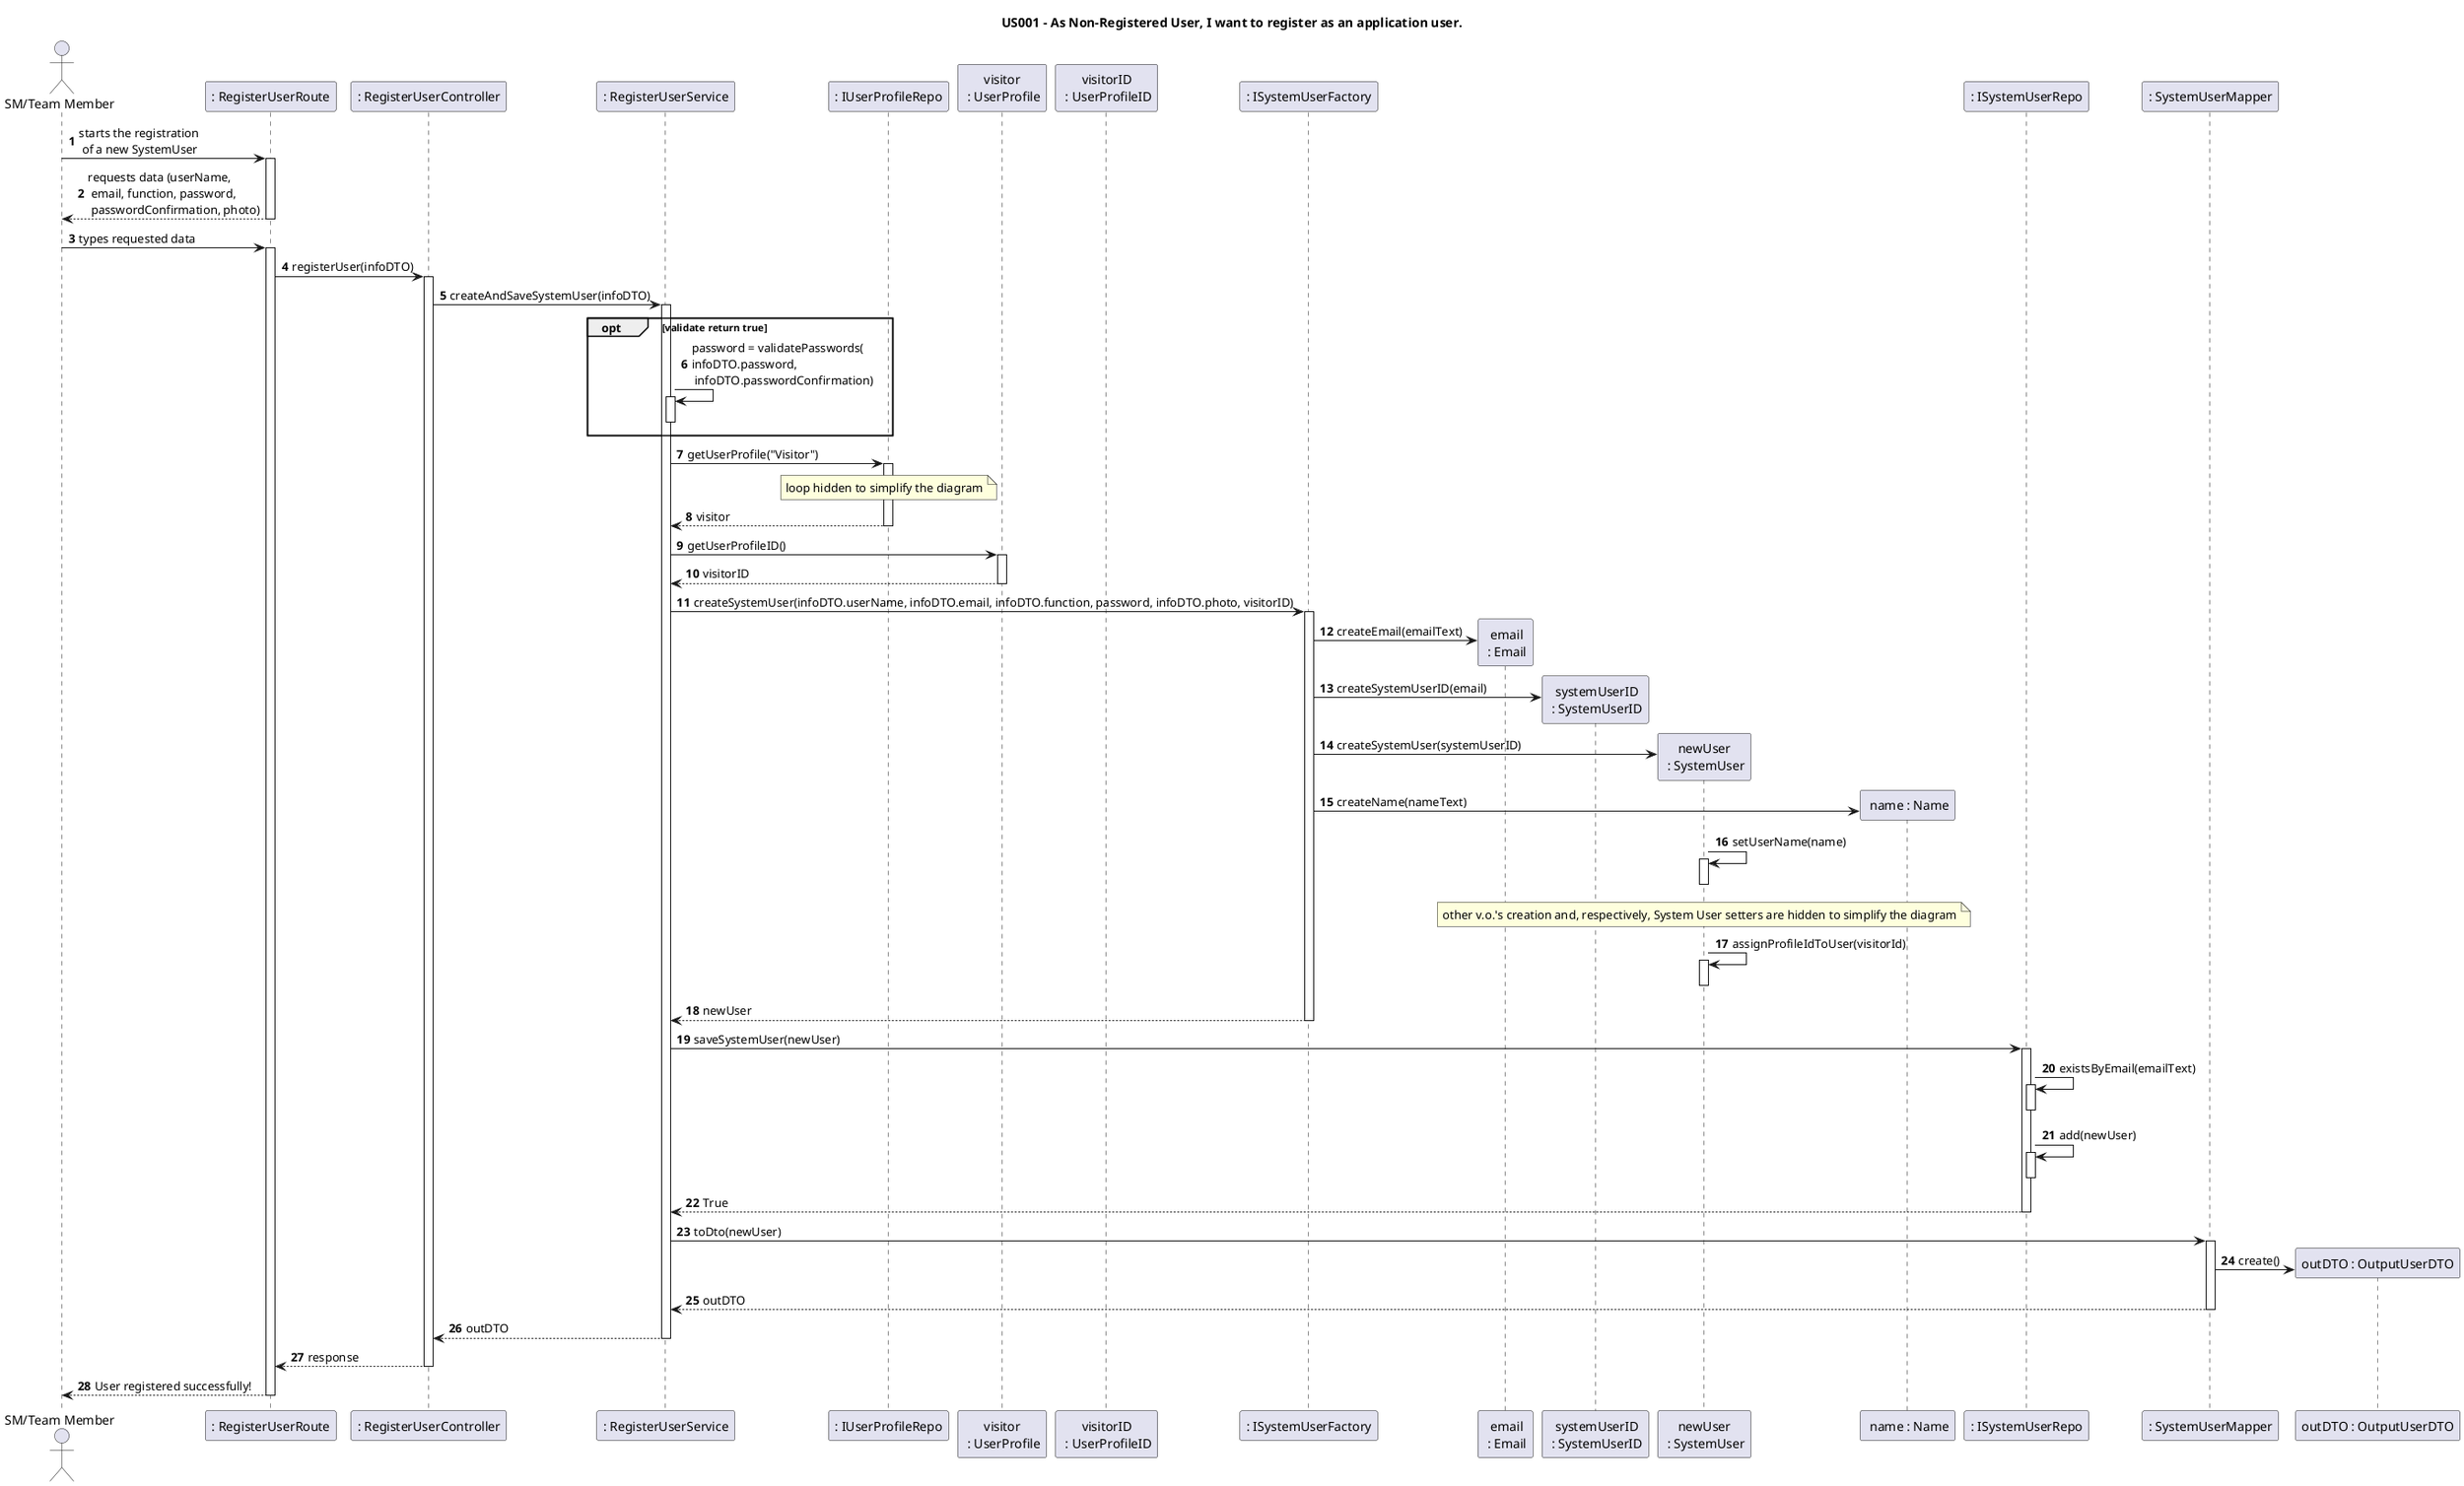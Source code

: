 @startuml
'https://plantuml.com/sequence-diagram

title US001 - As Non-Registered User, I want to register as an application user.

autoactivate on
autonumber

actor "SM/Team Member" as User
participant ": RegisterUserRoute" as Ui
participant ": RegisterUserController" as Ctrl
participant ": RegisterUserService" as Serv
'participant "dto: RegisterUserDTO" as RUDTO
participant ": IUserProfileRepo" as UPStore
participant "visitor\n : UserProfile" as UP
participant "visitorID\n : UserProfileID" as UPID
'participant "visitorDesc : Description" as Desc
participant ": ISystemUserFactory" as Fact
participant " email\n : Email" as email
participant " systemUserID\n : SystemUserID" as SUID
participant "newUser\n : SystemUser" as SU
participant " name : Name" as name
participant ": ISystemUserRepo" as SUStore
participant ": SystemUserMapper" as mapper
participant "outDTO : OutputUserDTO" as OutDTO

User->Ui : starts the registration\n of a new SystemUser
Ui--> User: requests data (userName,\n email, function, password,\n passwordConfirmation, photo)
User->Ui: types requested data
Ui->Ctrl: registerUser(infoDTO)
Ctrl->Serv: createAndSaveSystemUser(infoDTO)
opt validate return true
Serv->Serv:password = validatePasswords(\ninfoDTO.password,\n infoDTO.passwordConfirmation)
deactivate
end
Serv->UPStore: getUserProfile("Visitor")
note over UPStore: loop hidden to simplify the diagram
/'loop for each known userProfile
UPStore->UP: getUserProfileID()
UP->UPID: getUserProfileName()
UPID->Desc: hasText("Visitor")
Desc-->UPID: True
UPID-->UP: visitorDesc
UP-->UPStore:visitorID
end´'/
UPStore-->Serv:visitor
Serv->UP: getUserProfileID()
UP-->Serv:visitorID
Serv->Fact: createSystemUser(infoDTO.userName, infoDTO.email, infoDTO.function, password, infoDTO.photo, visitorID)
Fact->email**: createEmail(emailText)
Fact->SUID**: createSystemUserID(email)
Fact->SU**: createSystemUser(systemUserID)
Fact->name**: createName(nameText)
SU->SU: setUserName(name)
deactivate
note over SU: other v.o.'s creation and, respectively, System User setters are hidden to simplify the diagram
SU->SU: assignProfileIdToUser(visitorId)
deactivate
Fact-->Serv: newUser
Serv->SUStore: saveSystemUser(newUser)
SUStore->SUStore: existsByEmail(emailText)
deactivate SUStore
SUStore->SUStore: add(newUser)
deactivate SUStore
SUStore-->Serv: True
Serv->mapper:toDto(newUser)
mapper->OutDTO**: create()
mapper-->Serv:outDTO
Serv-->Ctrl:outDTO
Ctrl-->Ui:response
Ui-->User:User registered successfully!
@enduml